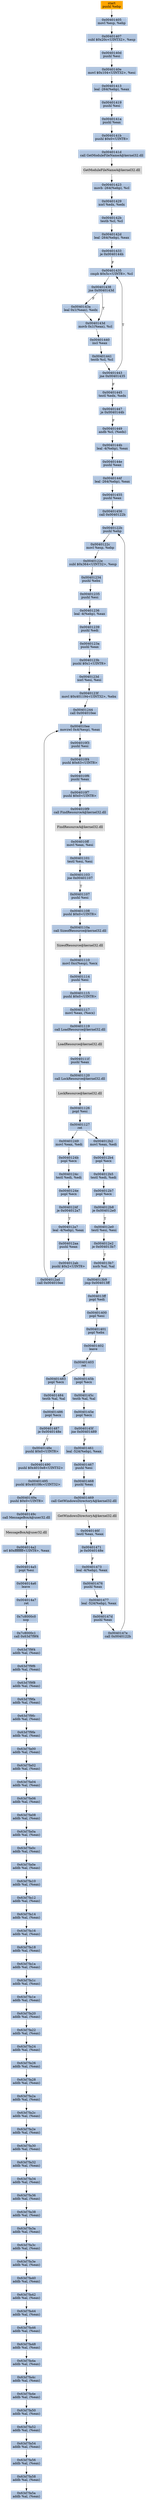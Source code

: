 digraph G {
node[shape=rectangle,style=filled,fillcolor=lightsteelblue,color=lightsteelblue]
bgcolor="transparent"
a0x00401404pushl_ebp[label="start\npushl %ebp",fillcolor="orange",color="lightgrey"];
a0x00401405movl_esp_ebp[label="0x00401405\nmovl %esp, %ebp"];
a0x00401407subl_0x20cUINT32_esp[label="0x00401407\nsubl $0x20c<UINT32>, %esp"];
a0x0040140dpushl_esi[label="0x0040140d\npushl %esi"];
a0x0040140emovl_0x104UINT32_esi[label="0x0040140e\nmovl $0x104<UINT32>, %esi"];
a0x00401413leal__264ebp__eax[label="0x00401413\nleal -264(%ebp), %eax"];
a0x00401419pushl_esi[label="0x00401419\npushl %esi"];
a0x0040141apushl_eax[label="0x0040141a\npushl %eax"];
a0x0040141bpushl_0x0UINT8[label="0x0040141b\npushl $0x0<UINT8>"];
a0x0040141dcall_GetModuleFileNameA_kernel32_dll[label="0x0040141d\ncall GetModuleFileNameA@kernel32.dll"];
GetModuleFileNameA_kernel32_dll[label="GetModuleFileNameA@kernel32.dll",fillcolor="lightgrey",color="lightgrey"];
a0x00401423movb__264ebp__cl[label="0x00401423\nmovb -264(%ebp), %cl"];
a0x00401429xorl_edx_edx[label="0x00401429\nxorl %edx, %edx"];
a0x0040142btestb_cl_cl[label="0x0040142b\ntestb %cl, %cl"];
a0x0040142dleal__264ebp__eax[label="0x0040142d\nleal -264(%ebp), %eax"];
a0x00401433je_0x0040144b[label="0x00401433\nje 0x0040144b"];
a0x00401435cmpb_0x5cUINT8_cl[label="0x00401435\ncmpb $0x5c<UINT8>, %cl"];
a0x00401438jne_0x0040143d[label="0x00401438\njne 0x0040143d"];
a0x0040143dmovb_0x1eax__cl[label="0x0040143d\nmovb 0x1(%eax), %cl"];
a0x00401440incl_eax[label="0x00401440\nincl %eax"];
a0x00401441testb_cl_cl[label="0x00401441\ntestb %cl, %cl"];
a0x00401443jne_0x00401435[label="0x00401443\njne 0x00401435"];
a0x0040143aleal_0x1eax__edx[label="0x0040143a\nleal 0x1(%eax), %edx"];
a0x00401445testl_edx_edx[label="0x00401445\ntestl %edx, %edx"];
a0x00401447je_0x0040144b[label="0x00401447\nje 0x0040144b"];
a0x00401449andb_cl_edx_[label="0x00401449\nandb %cl, (%edx)"];
a0x0040144bleal__4ebp__eax[label="0x0040144b\nleal -4(%ebp), %eax"];
a0x0040144epushl_eax[label="0x0040144e\npushl %eax"];
a0x0040144fleal__264ebp__eax[label="0x0040144f\nleal -264(%ebp), %eax"];
a0x00401455pushl_eax[label="0x00401455\npushl %eax"];
a0x00401456call_0x0040122b[label="0x00401456\ncall 0x0040122b"];
a0x0040122bpushl_ebp[label="0x0040122b\npushl %ebp"];
a0x0040122cmovl_esp_ebp[label="0x0040122c\nmovl %esp, %ebp"];
a0x0040122esubl_0x364UINT32_esp[label="0x0040122e\nsubl $0x364<UINT32>, %esp"];
a0x00401234pushl_ebx[label="0x00401234\npushl %ebx"];
a0x00401235pushl_esi[label="0x00401235\npushl %esi"];
a0x00401236leal__4ebp__eax[label="0x00401236\nleal -4(%ebp), %eax"];
a0x00401239pushl_edi[label="0x00401239\npushl %edi"];
a0x0040123apushl_eax[label="0x0040123a\npushl %eax"];
a0x0040123bpushl_0x1UINT8[label="0x0040123b\npushl $0x1<UINT8>"];
a0x0040123dxorl_esi_esi[label="0x0040123d\nxorl %esi, %esi"];
a0x0040123fmovl_0x401194UINT32_ebx[label="0x0040123f\nmovl $0x401194<UINT32>, %ebx"];
a0x00401244call_0x004010ee[label="0x00401244\ncall 0x004010ee"];
a0x004010eemovzwl_0x4esp__eax[label="0x004010ee\nmovzwl 0x4(%esp), %eax"];
a0x004010f3pushl_esi[label="0x004010f3\npushl %esi"];
a0x004010f4pushl_0x63UINT8[label="0x004010f4\npushl $0x63<UINT8>"];
a0x004010f6pushl_eax[label="0x004010f6\npushl %eax"];
a0x004010f7pushl_0x0UINT8[label="0x004010f7\npushl $0x0<UINT8>"];
a0x004010f9call_FindResourceA_kernel32_dll[label="0x004010f9\ncall FindResourceA@kernel32.dll"];
FindResourceA_kernel32_dll[label="FindResourceA@kernel32.dll",fillcolor="lightgrey",color="lightgrey"];
a0x004010ffmovl_eax_esi[label="0x004010ff\nmovl %eax, %esi"];
a0x00401101testl_esi_esi[label="0x00401101\ntestl %esi, %esi"];
a0x00401103jne_0x00401107[label="0x00401103\njne 0x00401107"];
a0x00401107pushl_esi[label="0x00401107\npushl %esi"];
a0x00401108pushl_0x0UINT8[label="0x00401108\npushl $0x0<UINT8>"];
a0x0040110acall_SizeofResource_kernel32_dll[label="0x0040110a\ncall SizeofResource@kernel32.dll"];
SizeofResource_kernel32_dll[label="SizeofResource@kernel32.dll",fillcolor="lightgrey",color="lightgrey"];
a0x00401110movl_0xcesp__ecx[label="0x00401110\nmovl 0xc(%esp), %ecx"];
a0x00401114pushl_esi[label="0x00401114\npushl %esi"];
a0x00401115pushl_0x0UINT8[label="0x00401115\npushl $0x0<UINT8>"];
a0x00401117movl_eax_ecx_[label="0x00401117\nmovl %eax, (%ecx)"];
a0x00401119call_LoadResource_kernel32_dll[label="0x00401119\ncall LoadResource@kernel32.dll"];
LoadResource_kernel32_dll[label="LoadResource@kernel32.dll",fillcolor="lightgrey",color="lightgrey"];
a0x0040111fpushl_eax[label="0x0040111f\npushl %eax"];
a0x00401120call_LockResource_kernel32_dll[label="0x00401120\ncall LockResource@kernel32.dll"];
LockResource_kernel32_dll[label="LockResource@kernel32.dll",fillcolor="lightgrey",color="lightgrey"];
a0x00401126popl_esi[label="0x00401126\npopl %esi"];
a0x00401127ret[label="0x00401127\nret"];
a0x00401249movl_eax_edi[label="0x00401249\nmovl %eax, %edi"];
a0x0040124bpopl_ecx[label="0x0040124b\npopl %ecx"];
a0x0040124ctestl_edi_edi[label="0x0040124c\ntestl %edi, %edi"];
a0x0040124epopl_ecx[label="0x0040124e\npopl %ecx"];
a0x0040124fje_0x004012a7[label="0x0040124f\nje 0x004012a7"];
a0x004012a7leal__4ebp__eax[label="0x004012a7\nleal -4(%ebp), %eax"];
a0x004012aapushl_eax[label="0x004012aa\npushl %eax"];
a0x004012abpushl_0x2UINT8[label="0x004012ab\npushl $0x2<UINT8>"];
a0x004012adcall_0x004010ee[label="0x004012ad\ncall 0x004010ee"];
a0x004012b2movl_eax_edi[label="0x004012b2\nmovl %eax, %edi"];
a0x004012b4popl_ecx[label="0x004012b4\npopl %ecx"];
a0x004012b5testl_edi_edi[label="0x004012b5\ntestl %edi, %edi"];
a0x004012b7popl_ecx[label="0x004012b7\npopl %ecx"];
a0x004012b8je_0x004012e0[label="0x004012b8\nje 0x004012e0"];
a0x004012e0testl_esi_esi[label="0x004012e0\ntestl %esi, %esi"];
a0x004012e2je_0x004013b7[label="0x004012e2\nje 0x004013b7"];
a0x004013b7xorb_al_al[label="0x004013b7\nxorb %al, %al"];
a0x004013b9jmp_0x004013ff[label="0x004013b9\njmp 0x004013ff"];
a0x004013ffpopl_edi[label="0x004013ff\npopl %edi"];
a0x00401400popl_esi[label="0x00401400\npopl %esi"];
a0x00401401popl_ebx[label="0x00401401\npopl %ebx"];
a0x00401402leave_[label="0x00401402\nleave "];
a0x00401403ret[label="0x00401403\nret"];
a0x0040145bpopl_ecx[label="0x0040145b\npopl %ecx"];
a0x0040145ctestb_al_al[label="0x0040145c\ntestb %al, %al"];
a0x0040145epopl_ecx[label="0x0040145e\npopl %ecx"];
a0x0040145fjne_0x00401489[label="0x0040145f\njne 0x00401489"];
a0x00401461leal__524ebp__eax[label="0x00401461\nleal -524(%ebp), %eax"];
a0x00401467pushl_esi[label="0x00401467\npushl %esi"];
a0x00401468pushl_eax[label="0x00401468\npushl %eax"];
a0x00401469call_GetWindowsDirectoryA_kernel32_dll[label="0x00401469\ncall GetWindowsDirectoryA@kernel32.dll"];
GetWindowsDirectoryA_kernel32_dll[label="GetWindowsDirectoryA@kernel32.dll",fillcolor="lightgrey",color="lightgrey"];
a0x0040146ftestl_eax_eax[label="0x0040146f\ntestl %eax, %eax"];
a0x00401471je_0x0040148e[label="0x00401471\nje 0x0040148e"];
a0x00401473leal__4ebp__eax[label="0x00401473\nleal -4(%ebp), %eax"];
a0x00401476pushl_eax[label="0x00401476\npushl %eax"];
a0x00401477leal__524ebp__eax[label="0x00401477\nleal -524(%ebp), %eax"];
a0x0040147dpushl_eax[label="0x0040147d\npushl %eax"];
a0x0040147ecall_0x0040122b[label="0x0040147e\ncall 0x0040122b"];
a0x00401483popl_ecx[label="0x00401483\npopl %ecx"];
a0x00401484testb_al_al[label="0x00401484\ntestb %al, %al"];
a0x00401486popl_ecx[label="0x00401486\npopl %ecx"];
a0x00401487je_0x0040148e[label="0x00401487\nje 0x0040148e"];
a0x0040148epushl_0x0UINT8[label="0x0040148e\npushl $0x0<UINT8>"];
a0x00401490pushl_0x4010e8UINT32[label="0x00401490\npushl $0x4010e8<UINT32>"];
a0x00401495pushl_0x40108cUINT32[label="0x00401495\npushl $0x40108c<UINT32>"];
a0x0040149apushl_0x0UINT8[label="0x0040149a\npushl $0x0<UINT8>"];
a0x0040149ccall_MessageBoxA_user32_dll[label="0x0040149c\ncall MessageBoxA@user32.dll"];
MessageBoxA_user32_dll[label="MessageBoxA@user32.dll",fillcolor="lightgrey",color="lightgrey"];
a0x004014a2orl_0xffffffffUINT8_eax[label="0x004014a2\norl $0xffffffff<UINT8>, %eax"];
a0x004014a5popl_esi[label="0x004014a5\npopl %esi"];
a0x004014a6leave_[label="0x004014a6\nleave "];
a0x004014a7ret[label="0x004014a7\nret"];
a0x7c8000c0nop_[label="0x7c8000c0\nnop "];
a0x7c8000c1call_0x63d7f9f4[label="0x7c8000c1\ncall 0x63d7f9f4"];
a0x63d7f9f4addb_al_eax_[label="0x63d7f9f4\naddb %al, (%eax)"];
a0x63d7f9f6addb_al_eax_[label="0x63d7f9f6\naddb %al, (%eax)"];
a0x63d7f9f8addb_al_eax_[label="0x63d7f9f8\naddb %al, (%eax)"];
a0x63d7f9faaddb_al_eax_[label="0x63d7f9fa\naddb %al, (%eax)"];
a0x63d7f9fcaddb_al_eax_[label="0x63d7f9fc\naddb %al, (%eax)"];
a0x63d7f9feaddb_al_eax_[label="0x63d7f9fe\naddb %al, (%eax)"];
a0x63d7fa00addb_al_eax_[label="0x63d7fa00\naddb %al, (%eax)"];
a0x63d7fa02addb_al_eax_[label="0x63d7fa02\naddb %al, (%eax)"];
a0x63d7fa04addb_al_eax_[label="0x63d7fa04\naddb %al, (%eax)"];
a0x63d7fa06addb_al_eax_[label="0x63d7fa06\naddb %al, (%eax)"];
a0x63d7fa08addb_al_eax_[label="0x63d7fa08\naddb %al, (%eax)"];
a0x63d7fa0aaddb_al_eax_[label="0x63d7fa0a\naddb %al, (%eax)"];
a0x63d7fa0caddb_al_eax_[label="0x63d7fa0c\naddb %al, (%eax)"];
a0x63d7fa0eaddb_al_eax_[label="0x63d7fa0e\naddb %al, (%eax)"];
a0x63d7fa10addb_al_eax_[label="0x63d7fa10\naddb %al, (%eax)"];
a0x63d7fa12addb_al_eax_[label="0x63d7fa12\naddb %al, (%eax)"];
a0x63d7fa14addb_al_eax_[label="0x63d7fa14\naddb %al, (%eax)"];
a0x63d7fa16addb_al_eax_[label="0x63d7fa16\naddb %al, (%eax)"];
a0x63d7fa18addb_al_eax_[label="0x63d7fa18\naddb %al, (%eax)"];
a0x63d7fa1aaddb_al_eax_[label="0x63d7fa1a\naddb %al, (%eax)"];
a0x63d7fa1caddb_al_eax_[label="0x63d7fa1c\naddb %al, (%eax)"];
a0x63d7fa1eaddb_al_eax_[label="0x63d7fa1e\naddb %al, (%eax)"];
a0x63d7fa20addb_al_eax_[label="0x63d7fa20\naddb %al, (%eax)"];
a0x63d7fa22addb_al_eax_[label="0x63d7fa22\naddb %al, (%eax)"];
a0x63d7fa24addb_al_eax_[label="0x63d7fa24\naddb %al, (%eax)"];
a0x63d7fa26addb_al_eax_[label="0x63d7fa26\naddb %al, (%eax)"];
a0x63d7fa28addb_al_eax_[label="0x63d7fa28\naddb %al, (%eax)"];
a0x63d7fa2aaddb_al_eax_[label="0x63d7fa2a\naddb %al, (%eax)"];
a0x63d7fa2caddb_al_eax_[label="0x63d7fa2c\naddb %al, (%eax)"];
a0x63d7fa2eaddb_al_eax_[label="0x63d7fa2e\naddb %al, (%eax)"];
a0x63d7fa30addb_al_eax_[label="0x63d7fa30\naddb %al, (%eax)"];
a0x63d7fa32addb_al_eax_[label="0x63d7fa32\naddb %al, (%eax)"];
a0x63d7fa34addb_al_eax_[label="0x63d7fa34\naddb %al, (%eax)"];
a0x63d7fa36addb_al_eax_[label="0x63d7fa36\naddb %al, (%eax)"];
a0x63d7fa38addb_al_eax_[label="0x63d7fa38\naddb %al, (%eax)"];
a0x63d7fa3aaddb_al_eax_[label="0x63d7fa3a\naddb %al, (%eax)"];
a0x63d7fa3caddb_al_eax_[label="0x63d7fa3c\naddb %al, (%eax)"];
a0x63d7fa3eaddb_al_eax_[label="0x63d7fa3e\naddb %al, (%eax)"];
a0x63d7fa40addb_al_eax_[label="0x63d7fa40\naddb %al, (%eax)"];
a0x63d7fa42addb_al_eax_[label="0x63d7fa42\naddb %al, (%eax)"];
a0x63d7fa44addb_al_eax_[label="0x63d7fa44\naddb %al, (%eax)"];
a0x63d7fa46addb_al_eax_[label="0x63d7fa46\naddb %al, (%eax)"];
a0x63d7fa48addb_al_eax_[label="0x63d7fa48\naddb %al, (%eax)"];
a0x63d7fa4aaddb_al_eax_[label="0x63d7fa4a\naddb %al, (%eax)"];
a0x63d7fa4caddb_al_eax_[label="0x63d7fa4c\naddb %al, (%eax)"];
a0x63d7fa4eaddb_al_eax_[label="0x63d7fa4e\naddb %al, (%eax)"];
a0x63d7fa50addb_al_eax_[label="0x63d7fa50\naddb %al, (%eax)"];
a0x63d7fa52addb_al_eax_[label="0x63d7fa52\naddb %al, (%eax)"];
a0x63d7fa54addb_al_eax_[label="0x63d7fa54\naddb %al, (%eax)"];
a0x63d7fa56addb_al_eax_[label="0x63d7fa56\naddb %al, (%eax)"];
a0x63d7fa58addb_al_eax_[label="0x63d7fa58\naddb %al, (%eax)"];
a0x63d7fa5aaddb_al_eax_[label="0x63d7fa5a\naddb %al, (%eax)"];
a0x00401404pushl_ebp -> a0x00401405movl_esp_ebp [color="#000000"];
a0x00401405movl_esp_ebp -> a0x00401407subl_0x20cUINT32_esp [color="#000000"];
a0x00401407subl_0x20cUINT32_esp -> a0x0040140dpushl_esi [color="#000000"];
a0x0040140dpushl_esi -> a0x0040140emovl_0x104UINT32_esi [color="#000000"];
a0x0040140emovl_0x104UINT32_esi -> a0x00401413leal__264ebp__eax [color="#000000"];
a0x00401413leal__264ebp__eax -> a0x00401419pushl_esi [color="#000000"];
a0x00401419pushl_esi -> a0x0040141apushl_eax [color="#000000"];
a0x0040141apushl_eax -> a0x0040141bpushl_0x0UINT8 [color="#000000"];
a0x0040141bpushl_0x0UINT8 -> a0x0040141dcall_GetModuleFileNameA_kernel32_dll [color="#000000"];
a0x0040141dcall_GetModuleFileNameA_kernel32_dll -> GetModuleFileNameA_kernel32_dll [color="#000000"];
GetModuleFileNameA_kernel32_dll -> a0x00401423movb__264ebp__cl [color="#000000"];
a0x00401423movb__264ebp__cl -> a0x00401429xorl_edx_edx [color="#000000"];
a0x00401429xorl_edx_edx -> a0x0040142btestb_cl_cl [color="#000000"];
a0x0040142btestb_cl_cl -> a0x0040142dleal__264ebp__eax [color="#000000"];
a0x0040142dleal__264ebp__eax -> a0x00401433je_0x0040144b [color="#000000"];
a0x00401433je_0x0040144b -> a0x00401435cmpb_0x5cUINT8_cl [color="#000000",label="F"];
a0x00401435cmpb_0x5cUINT8_cl -> a0x00401438jne_0x0040143d [color="#000000"];
a0x00401438jne_0x0040143d -> a0x0040143dmovb_0x1eax__cl [color="#000000",label="T"];
a0x0040143dmovb_0x1eax__cl -> a0x00401440incl_eax [color="#000000"];
a0x00401440incl_eax -> a0x00401441testb_cl_cl [color="#000000"];
a0x00401441testb_cl_cl -> a0x00401443jne_0x00401435 [color="#000000"];
a0x00401443jne_0x00401435 -> a0x00401435cmpb_0x5cUINT8_cl [color="#000000",label="T"];
a0x00401438jne_0x0040143d -> a0x0040143aleal_0x1eax__edx [color="#000000",label="F"];
a0x0040143aleal_0x1eax__edx -> a0x0040143dmovb_0x1eax__cl [color="#000000"];
a0x00401443jne_0x00401435 -> a0x00401445testl_edx_edx [color="#000000",label="F"];
a0x00401445testl_edx_edx -> a0x00401447je_0x0040144b [color="#000000"];
a0x00401447je_0x0040144b -> a0x00401449andb_cl_edx_ [color="#000000",label="F"];
a0x00401449andb_cl_edx_ -> a0x0040144bleal__4ebp__eax [color="#000000"];
a0x0040144bleal__4ebp__eax -> a0x0040144epushl_eax [color="#000000"];
a0x0040144epushl_eax -> a0x0040144fleal__264ebp__eax [color="#000000"];
a0x0040144fleal__264ebp__eax -> a0x00401455pushl_eax [color="#000000"];
a0x00401455pushl_eax -> a0x00401456call_0x0040122b [color="#000000"];
a0x00401456call_0x0040122b -> a0x0040122bpushl_ebp [color="#000000"];
a0x0040122bpushl_ebp -> a0x0040122cmovl_esp_ebp [color="#000000"];
a0x0040122cmovl_esp_ebp -> a0x0040122esubl_0x364UINT32_esp [color="#000000"];
a0x0040122esubl_0x364UINT32_esp -> a0x00401234pushl_ebx [color="#000000"];
a0x00401234pushl_ebx -> a0x00401235pushl_esi [color="#000000"];
a0x00401235pushl_esi -> a0x00401236leal__4ebp__eax [color="#000000"];
a0x00401236leal__4ebp__eax -> a0x00401239pushl_edi [color="#000000"];
a0x00401239pushl_edi -> a0x0040123apushl_eax [color="#000000"];
a0x0040123apushl_eax -> a0x0040123bpushl_0x1UINT8 [color="#000000"];
a0x0040123bpushl_0x1UINT8 -> a0x0040123dxorl_esi_esi [color="#000000"];
a0x0040123dxorl_esi_esi -> a0x0040123fmovl_0x401194UINT32_ebx [color="#000000"];
a0x0040123fmovl_0x401194UINT32_ebx -> a0x00401244call_0x004010ee [color="#000000"];
a0x00401244call_0x004010ee -> a0x004010eemovzwl_0x4esp__eax [color="#000000"];
a0x004010eemovzwl_0x4esp__eax -> a0x004010f3pushl_esi [color="#000000"];
a0x004010f3pushl_esi -> a0x004010f4pushl_0x63UINT8 [color="#000000"];
a0x004010f4pushl_0x63UINT8 -> a0x004010f6pushl_eax [color="#000000"];
a0x004010f6pushl_eax -> a0x004010f7pushl_0x0UINT8 [color="#000000"];
a0x004010f7pushl_0x0UINT8 -> a0x004010f9call_FindResourceA_kernel32_dll [color="#000000"];
a0x004010f9call_FindResourceA_kernel32_dll -> FindResourceA_kernel32_dll [color="#000000"];
FindResourceA_kernel32_dll -> a0x004010ffmovl_eax_esi [color="#000000"];
a0x004010ffmovl_eax_esi -> a0x00401101testl_esi_esi [color="#000000"];
a0x00401101testl_esi_esi -> a0x00401103jne_0x00401107 [color="#000000"];
a0x00401103jne_0x00401107 -> a0x00401107pushl_esi [color="#000000",label="T"];
a0x00401107pushl_esi -> a0x00401108pushl_0x0UINT8 [color="#000000"];
a0x00401108pushl_0x0UINT8 -> a0x0040110acall_SizeofResource_kernel32_dll [color="#000000"];
a0x0040110acall_SizeofResource_kernel32_dll -> SizeofResource_kernel32_dll [color="#000000"];
SizeofResource_kernel32_dll -> a0x00401110movl_0xcesp__ecx [color="#000000"];
a0x00401110movl_0xcesp__ecx -> a0x00401114pushl_esi [color="#000000"];
a0x00401114pushl_esi -> a0x00401115pushl_0x0UINT8 [color="#000000"];
a0x00401115pushl_0x0UINT8 -> a0x00401117movl_eax_ecx_ [color="#000000"];
a0x00401117movl_eax_ecx_ -> a0x00401119call_LoadResource_kernel32_dll [color="#000000"];
a0x00401119call_LoadResource_kernel32_dll -> LoadResource_kernel32_dll [color="#000000"];
LoadResource_kernel32_dll -> a0x0040111fpushl_eax [color="#000000"];
a0x0040111fpushl_eax -> a0x00401120call_LockResource_kernel32_dll [color="#000000"];
a0x00401120call_LockResource_kernel32_dll -> LockResource_kernel32_dll [color="#000000"];
LockResource_kernel32_dll -> a0x00401126popl_esi [color="#000000"];
a0x00401126popl_esi -> a0x00401127ret [color="#000000"];
a0x00401127ret -> a0x00401249movl_eax_edi [color="#000000"];
a0x00401249movl_eax_edi -> a0x0040124bpopl_ecx [color="#000000"];
a0x0040124bpopl_ecx -> a0x0040124ctestl_edi_edi [color="#000000"];
a0x0040124ctestl_edi_edi -> a0x0040124epopl_ecx [color="#000000"];
a0x0040124epopl_ecx -> a0x0040124fje_0x004012a7 [color="#000000"];
a0x0040124fje_0x004012a7 -> a0x004012a7leal__4ebp__eax [color="#000000",label="T"];
a0x004012a7leal__4ebp__eax -> a0x004012aapushl_eax [color="#000000"];
a0x004012aapushl_eax -> a0x004012abpushl_0x2UINT8 [color="#000000"];
a0x004012abpushl_0x2UINT8 -> a0x004012adcall_0x004010ee [color="#000000"];
a0x004012adcall_0x004010ee -> a0x004010eemovzwl_0x4esp__eax [color="#000000"];
a0x00401127ret -> a0x004012b2movl_eax_edi [color="#000000"];
a0x004012b2movl_eax_edi -> a0x004012b4popl_ecx [color="#000000"];
a0x004012b4popl_ecx -> a0x004012b5testl_edi_edi [color="#000000"];
a0x004012b5testl_edi_edi -> a0x004012b7popl_ecx [color="#000000"];
a0x004012b7popl_ecx -> a0x004012b8je_0x004012e0 [color="#000000"];
a0x004012b8je_0x004012e0 -> a0x004012e0testl_esi_esi [color="#000000",label="T"];
a0x004012e0testl_esi_esi -> a0x004012e2je_0x004013b7 [color="#000000"];
a0x004012e2je_0x004013b7 -> a0x004013b7xorb_al_al [color="#000000",label="T"];
a0x004013b7xorb_al_al -> a0x004013b9jmp_0x004013ff [color="#000000"];
a0x004013b9jmp_0x004013ff -> a0x004013ffpopl_edi [color="#000000"];
a0x004013ffpopl_edi -> a0x00401400popl_esi [color="#000000"];
a0x00401400popl_esi -> a0x00401401popl_ebx [color="#000000"];
a0x00401401popl_ebx -> a0x00401402leave_ [color="#000000"];
a0x00401402leave_ -> a0x00401403ret [color="#000000"];
a0x00401403ret -> a0x0040145bpopl_ecx [color="#000000"];
a0x0040145bpopl_ecx -> a0x0040145ctestb_al_al [color="#000000"];
a0x0040145ctestb_al_al -> a0x0040145epopl_ecx [color="#000000"];
a0x0040145epopl_ecx -> a0x0040145fjne_0x00401489 [color="#000000"];
a0x0040145fjne_0x00401489 -> a0x00401461leal__524ebp__eax [color="#000000",label="F"];
a0x00401461leal__524ebp__eax -> a0x00401467pushl_esi [color="#000000"];
a0x00401467pushl_esi -> a0x00401468pushl_eax [color="#000000"];
a0x00401468pushl_eax -> a0x00401469call_GetWindowsDirectoryA_kernel32_dll [color="#000000"];
a0x00401469call_GetWindowsDirectoryA_kernel32_dll -> GetWindowsDirectoryA_kernel32_dll [color="#000000"];
GetWindowsDirectoryA_kernel32_dll -> a0x0040146ftestl_eax_eax [color="#000000"];
a0x0040146ftestl_eax_eax -> a0x00401471je_0x0040148e [color="#000000"];
a0x00401471je_0x0040148e -> a0x00401473leal__4ebp__eax [color="#000000",label="F"];
a0x00401473leal__4ebp__eax -> a0x00401476pushl_eax [color="#000000"];
a0x00401476pushl_eax -> a0x00401477leal__524ebp__eax [color="#000000"];
a0x00401477leal__524ebp__eax -> a0x0040147dpushl_eax [color="#000000"];
a0x0040147dpushl_eax -> a0x0040147ecall_0x0040122b [color="#000000"];
a0x0040147ecall_0x0040122b -> a0x0040122bpushl_ebp [color="#000000"];
a0x00401403ret -> a0x00401483popl_ecx [color="#000000"];
a0x00401483popl_ecx -> a0x00401484testb_al_al [color="#000000"];
a0x00401484testb_al_al -> a0x00401486popl_ecx [color="#000000"];
a0x00401486popl_ecx -> a0x00401487je_0x0040148e [color="#000000"];
a0x00401487je_0x0040148e -> a0x0040148epushl_0x0UINT8 [color="#000000",label="T"];
a0x0040148epushl_0x0UINT8 -> a0x00401490pushl_0x4010e8UINT32 [color="#000000"];
a0x00401490pushl_0x4010e8UINT32 -> a0x00401495pushl_0x40108cUINT32 [color="#000000"];
a0x00401495pushl_0x40108cUINT32 -> a0x0040149apushl_0x0UINT8 [color="#000000"];
a0x0040149apushl_0x0UINT8 -> a0x0040149ccall_MessageBoxA_user32_dll [color="#000000"];
a0x0040149ccall_MessageBoxA_user32_dll -> MessageBoxA_user32_dll [color="#000000"];
MessageBoxA_user32_dll -> a0x004014a2orl_0xffffffffUINT8_eax [color="#000000"];
a0x004014a2orl_0xffffffffUINT8_eax -> a0x004014a5popl_esi [color="#000000"];
a0x004014a5popl_esi -> a0x004014a6leave_ [color="#000000"];
a0x004014a6leave_ -> a0x004014a7ret [color="#000000"];
a0x004014a7ret -> a0x7c8000c0nop_ [color="#000000"];
a0x7c8000c0nop_ -> a0x7c8000c1call_0x63d7f9f4 [color="#000000"];
a0x7c8000c1call_0x63d7f9f4 -> a0x63d7f9f4addb_al_eax_ [color="#000000"];
a0x63d7f9f4addb_al_eax_ -> a0x63d7f9f6addb_al_eax_ [color="#000000"];
a0x63d7f9f6addb_al_eax_ -> a0x63d7f9f8addb_al_eax_ [color="#000000"];
a0x63d7f9f8addb_al_eax_ -> a0x63d7f9faaddb_al_eax_ [color="#000000"];
a0x63d7f9faaddb_al_eax_ -> a0x63d7f9fcaddb_al_eax_ [color="#000000"];
a0x63d7f9fcaddb_al_eax_ -> a0x63d7f9feaddb_al_eax_ [color="#000000"];
a0x63d7f9feaddb_al_eax_ -> a0x63d7fa00addb_al_eax_ [color="#000000"];
a0x63d7fa00addb_al_eax_ -> a0x63d7fa02addb_al_eax_ [color="#000000"];
a0x63d7fa02addb_al_eax_ -> a0x63d7fa04addb_al_eax_ [color="#000000"];
a0x63d7fa04addb_al_eax_ -> a0x63d7fa06addb_al_eax_ [color="#000000"];
a0x63d7fa06addb_al_eax_ -> a0x63d7fa08addb_al_eax_ [color="#000000"];
a0x63d7fa08addb_al_eax_ -> a0x63d7fa0aaddb_al_eax_ [color="#000000"];
a0x63d7fa0aaddb_al_eax_ -> a0x63d7fa0caddb_al_eax_ [color="#000000"];
a0x63d7fa0caddb_al_eax_ -> a0x63d7fa0eaddb_al_eax_ [color="#000000"];
a0x63d7fa0eaddb_al_eax_ -> a0x63d7fa10addb_al_eax_ [color="#000000"];
a0x63d7fa10addb_al_eax_ -> a0x63d7fa12addb_al_eax_ [color="#000000"];
a0x63d7fa12addb_al_eax_ -> a0x63d7fa14addb_al_eax_ [color="#000000"];
a0x63d7fa14addb_al_eax_ -> a0x63d7fa16addb_al_eax_ [color="#000000"];
a0x63d7fa16addb_al_eax_ -> a0x63d7fa18addb_al_eax_ [color="#000000"];
a0x63d7fa18addb_al_eax_ -> a0x63d7fa1aaddb_al_eax_ [color="#000000"];
a0x63d7fa1aaddb_al_eax_ -> a0x63d7fa1caddb_al_eax_ [color="#000000"];
a0x63d7fa1caddb_al_eax_ -> a0x63d7fa1eaddb_al_eax_ [color="#000000"];
a0x63d7fa1eaddb_al_eax_ -> a0x63d7fa20addb_al_eax_ [color="#000000"];
a0x63d7fa20addb_al_eax_ -> a0x63d7fa22addb_al_eax_ [color="#000000"];
a0x63d7fa22addb_al_eax_ -> a0x63d7fa24addb_al_eax_ [color="#000000"];
a0x63d7fa24addb_al_eax_ -> a0x63d7fa26addb_al_eax_ [color="#000000"];
a0x63d7fa26addb_al_eax_ -> a0x63d7fa28addb_al_eax_ [color="#000000"];
a0x63d7fa28addb_al_eax_ -> a0x63d7fa2aaddb_al_eax_ [color="#000000"];
a0x63d7fa2aaddb_al_eax_ -> a0x63d7fa2caddb_al_eax_ [color="#000000"];
a0x63d7fa2caddb_al_eax_ -> a0x63d7fa2eaddb_al_eax_ [color="#000000"];
a0x63d7fa2eaddb_al_eax_ -> a0x63d7fa30addb_al_eax_ [color="#000000"];
a0x63d7fa30addb_al_eax_ -> a0x63d7fa32addb_al_eax_ [color="#000000"];
a0x63d7fa32addb_al_eax_ -> a0x63d7fa34addb_al_eax_ [color="#000000"];
a0x63d7fa34addb_al_eax_ -> a0x63d7fa36addb_al_eax_ [color="#000000"];
a0x63d7fa36addb_al_eax_ -> a0x63d7fa38addb_al_eax_ [color="#000000"];
a0x63d7fa38addb_al_eax_ -> a0x63d7fa3aaddb_al_eax_ [color="#000000"];
a0x63d7fa3aaddb_al_eax_ -> a0x63d7fa3caddb_al_eax_ [color="#000000"];
a0x63d7fa3caddb_al_eax_ -> a0x63d7fa3eaddb_al_eax_ [color="#000000"];
a0x63d7fa3eaddb_al_eax_ -> a0x63d7fa40addb_al_eax_ [color="#000000"];
a0x63d7fa40addb_al_eax_ -> a0x63d7fa42addb_al_eax_ [color="#000000"];
a0x63d7fa42addb_al_eax_ -> a0x63d7fa44addb_al_eax_ [color="#000000"];
a0x63d7fa44addb_al_eax_ -> a0x63d7fa46addb_al_eax_ [color="#000000"];
a0x63d7fa46addb_al_eax_ -> a0x63d7fa48addb_al_eax_ [color="#000000"];
a0x63d7fa48addb_al_eax_ -> a0x63d7fa4aaddb_al_eax_ [color="#000000"];
a0x63d7fa4aaddb_al_eax_ -> a0x63d7fa4caddb_al_eax_ [color="#000000"];
a0x63d7fa4caddb_al_eax_ -> a0x63d7fa4eaddb_al_eax_ [color="#000000"];
a0x63d7fa4eaddb_al_eax_ -> a0x63d7fa50addb_al_eax_ [color="#000000"];
a0x63d7fa50addb_al_eax_ -> a0x63d7fa52addb_al_eax_ [color="#000000"];
a0x63d7fa52addb_al_eax_ -> a0x63d7fa54addb_al_eax_ [color="#000000"];
a0x63d7fa54addb_al_eax_ -> a0x63d7fa56addb_al_eax_ [color="#000000"];
a0x63d7fa56addb_al_eax_ -> a0x63d7fa58addb_al_eax_ [color="#000000"];
a0x63d7fa58addb_al_eax_ -> a0x63d7fa5aaddb_al_eax_ [color="#000000"];
}
